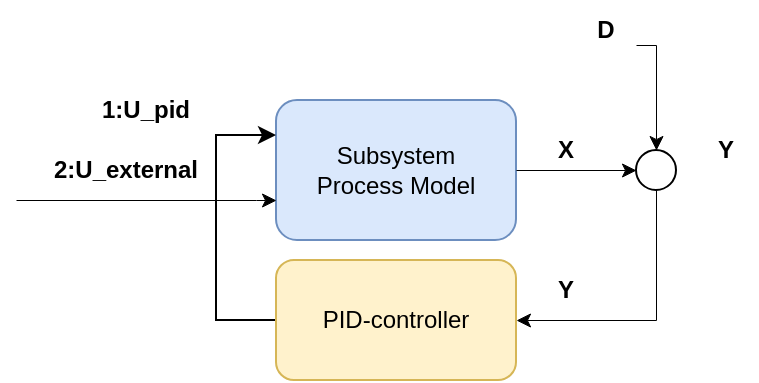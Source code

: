 <mxfile version="15.5.6" type="device"><diagram id="fzO03wv9BZFiFF_Ac6_G" name="Page-1"><mxGraphModel dx="1422" dy="762" grid="1" gridSize="10" guides="1" tooltips="1" connect="1" arrows="1" fold="1" page="1" pageScale="1" pageWidth="850" pageHeight="1100" math="0" shadow="0"><root><mxCell id="0"/><mxCell id="1" parent="0"/><mxCell id="VE-b7TvH8Ak1jZzatl8n-1" value="Subsystem &lt;br&gt;Process Model" style="rounded=1;whiteSpace=wrap;html=1;fillColor=#dae8fc;strokeColor=#6c8ebf;" parent="1" vertex="1"><mxGeometry x="360" y="220" width="120" height="70" as="geometry"/></mxCell><mxCell id="VE-b7TvH8Ak1jZzatl8n-4" value="" style="endArrow=classic;html=1;rounded=0;edgeStyle=orthogonalEdgeStyle;entryX=0;entryY=0.25;entryDx=0;entryDy=0;exitX=0;exitY=0.5;exitDx=0;exitDy=0;" parent="1" source="VE-b7TvH8Ak1jZzatl8n-2" target="VE-b7TvH8Ak1jZzatl8n-1" edge="1"><mxGeometry width="50" height="50" relative="1" as="geometry"><mxPoint x="420" y="300" as="sourcePoint"/><mxPoint x="470" y="250" as="targetPoint"/><Array as="points"><mxPoint x="330" y="330"/><mxPoint x="330" y="238"/></Array></mxGeometry></mxCell><mxCell id="VE-b7TvH8Ak1jZzatl8n-19" value="" style="edgeStyle=segmentEdgeStyle;endArrow=classic;html=1;rounded=0;strokeWidth=0.5;entryX=0;entryY=0.5;entryDx=0;entryDy=0;exitX=1;exitY=0.5;exitDx=0;exitDy=0;" parent="1" source="VE-b7TvH8Ak1jZzatl8n-1" target="VE-b7TvH8Ak1jZzatl8n-18" edge="1"><mxGeometry width="50" height="50" relative="1" as="geometry"><mxPoint x="550" y="160" as="sourcePoint"/><mxPoint x="550" y="255" as="targetPoint"/></mxGeometry></mxCell><mxCell id="VE-b7TvH8Ak1jZzatl8n-9" value="&lt;b&gt;Y&lt;/b&gt;" style="text;html=1;strokeColor=none;fillColor=none;align=center;verticalAlign=middle;whiteSpace=wrap;rounded=0;" parent="1" vertex="1"><mxGeometry x="490" y="300" width="30" height="30" as="geometry"/></mxCell><mxCell id="cifkEWh5fm1F-jOvA7M9-3" style="edgeStyle=orthogonalEdgeStyle;rounded=0;orthogonalLoop=1;jettySize=auto;html=1;exitX=0;exitY=0.5;exitDx=0;exitDy=0;" edge="1" parent="1" source="VE-b7TvH8Ak1jZzatl8n-10"><mxGeometry relative="1" as="geometry"><mxPoint x="280" y="225" as="targetPoint"/></mxGeometry></mxCell><mxCell id="VE-b7TvH8Ak1jZzatl8n-10" value="&lt;b&gt;1:U_pid&lt;/b&gt;" style="text;html=1;strokeColor=none;fillColor=none;align=center;verticalAlign=middle;whiteSpace=wrap;rounded=0;" parent="1" vertex="1"><mxGeometry x="280" y="210" width="30" height="30" as="geometry"/></mxCell><mxCell id="VE-b7TvH8Ak1jZzatl8n-11" value="" style="edgeStyle=segmentEdgeStyle;endArrow=classic;html=1;rounded=0;strokeWidth=0.5;entryX=0.5;entryY=0;entryDx=0;entryDy=0;exitX=1;exitY=0.75;exitDx=0;exitDy=0;" parent="1" source="VE-b7TvH8Ak1jZzatl8n-24" target="VE-b7TvH8Ak1jZzatl8n-18" edge="1"><mxGeometry x="80" y="60" width="50" height="50" as="geometry"><mxPoint x="540" y="215" as="sourcePoint"/><mxPoint x="540" y="220" as="targetPoint"/></mxGeometry></mxCell><mxCell id="VE-b7TvH8Ak1jZzatl8n-2" value="PID-controller" style="rounded=1;whiteSpace=wrap;html=1;fillColor=#fff2cc;strokeColor=#d6b656;" parent="1" vertex="1"><mxGeometry x="360" y="300" width="120" height="60" as="geometry"/></mxCell><mxCell id="VE-b7TvH8Ak1jZzatl8n-21" value="" style="endArrow=classic;html=1;rounded=0;strokeWidth=0.5;edgeStyle=orthogonalEdgeStyle;entryX=1;entryY=0.5;entryDx=0;entryDy=0;exitX=0.5;exitY=1;exitDx=0;exitDy=0;" parent="1" source="VE-b7TvH8Ak1jZzatl8n-18" target="VE-b7TvH8Ak1jZzatl8n-2" edge="1"><mxGeometry x="80" y="60" width="50" height="50" as="geometry"><mxPoint x="550" y="270" as="sourcePoint"/><mxPoint x="470" y="170" as="targetPoint"/><Array as="points"><mxPoint x="550" y="330"/></Array></mxGeometry></mxCell><mxCell id="VE-b7TvH8Ak1jZzatl8n-23" value="&lt;b&gt;X&lt;/b&gt;" style="text;html=1;strokeColor=none;fillColor=none;align=center;verticalAlign=middle;whiteSpace=wrap;rounded=0;" parent="1" vertex="1"><mxGeometry x="490" y="230" width="30" height="30" as="geometry"/></mxCell><mxCell id="VE-b7TvH8Ak1jZzatl8n-24" value="&lt;b&gt;D&lt;/b&gt;" style="text;html=1;strokeColor=none;fillColor=none;align=center;verticalAlign=middle;whiteSpace=wrap;rounded=0;" parent="1" vertex="1"><mxGeometry x="510" y="170" width="30" height="30" as="geometry"/></mxCell><mxCell id="VE-b7TvH8Ak1jZzatl8n-42" value="&lt;b&gt;2:U_external&lt;/b&gt;" style="text;html=1;strokeColor=none;fillColor=none;align=center;verticalAlign=middle;whiteSpace=wrap;rounded=0;" parent="1" vertex="1"><mxGeometry x="270" y="240" width="30" height="30" as="geometry"/></mxCell><mxCell id="VE-b7TvH8Ak1jZzatl8n-43" value="&lt;b&gt;Y&lt;/b&gt;" style="text;html=1;strokeColor=none;fillColor=none;align=center;verticalAlign=middle;whiteSpace=wrap;rounded=0;" parent="1" vertex="1"><mxGeometry x="570" y="230" width="30" height="30" as="geometry"/></mxCell><mxCell id="VE-b7TvH8Ak1jZzatl8n-45" value="" style="endArrow=classic;html=1;rounded=0;strokeWidth=0.5;edgeStyle=orthogonalEdgeStyle;entryX=0;entryY=0.5;entryDx=0;entryDy=0;entryPerimeter=0;" parent="1" edge="1"><mxGeometry x="80" y="60" width="50" height="50" as="geometry"><mxPoint x="230" y="270" as="sourcePoint"/><mxPoint x="360" y="270" as="targetPoint"/><Array as="points"><mxPoint x="350" y="270"/><mxPoint x="350" y="270"/></Array></mxGeometry></mxCell><mxCell id="VE-b7TvH8Ak1jZzatl8n-18" value="" style="ellipse;whiteSpace=wrap;html=1;aspect=fixed;" parent="1" vertex="1"><mxGeometry x="540" y="245" width="20" height="20" as="geometry"/></mxCell></root></mxGraphModel></diagram></mxfile>